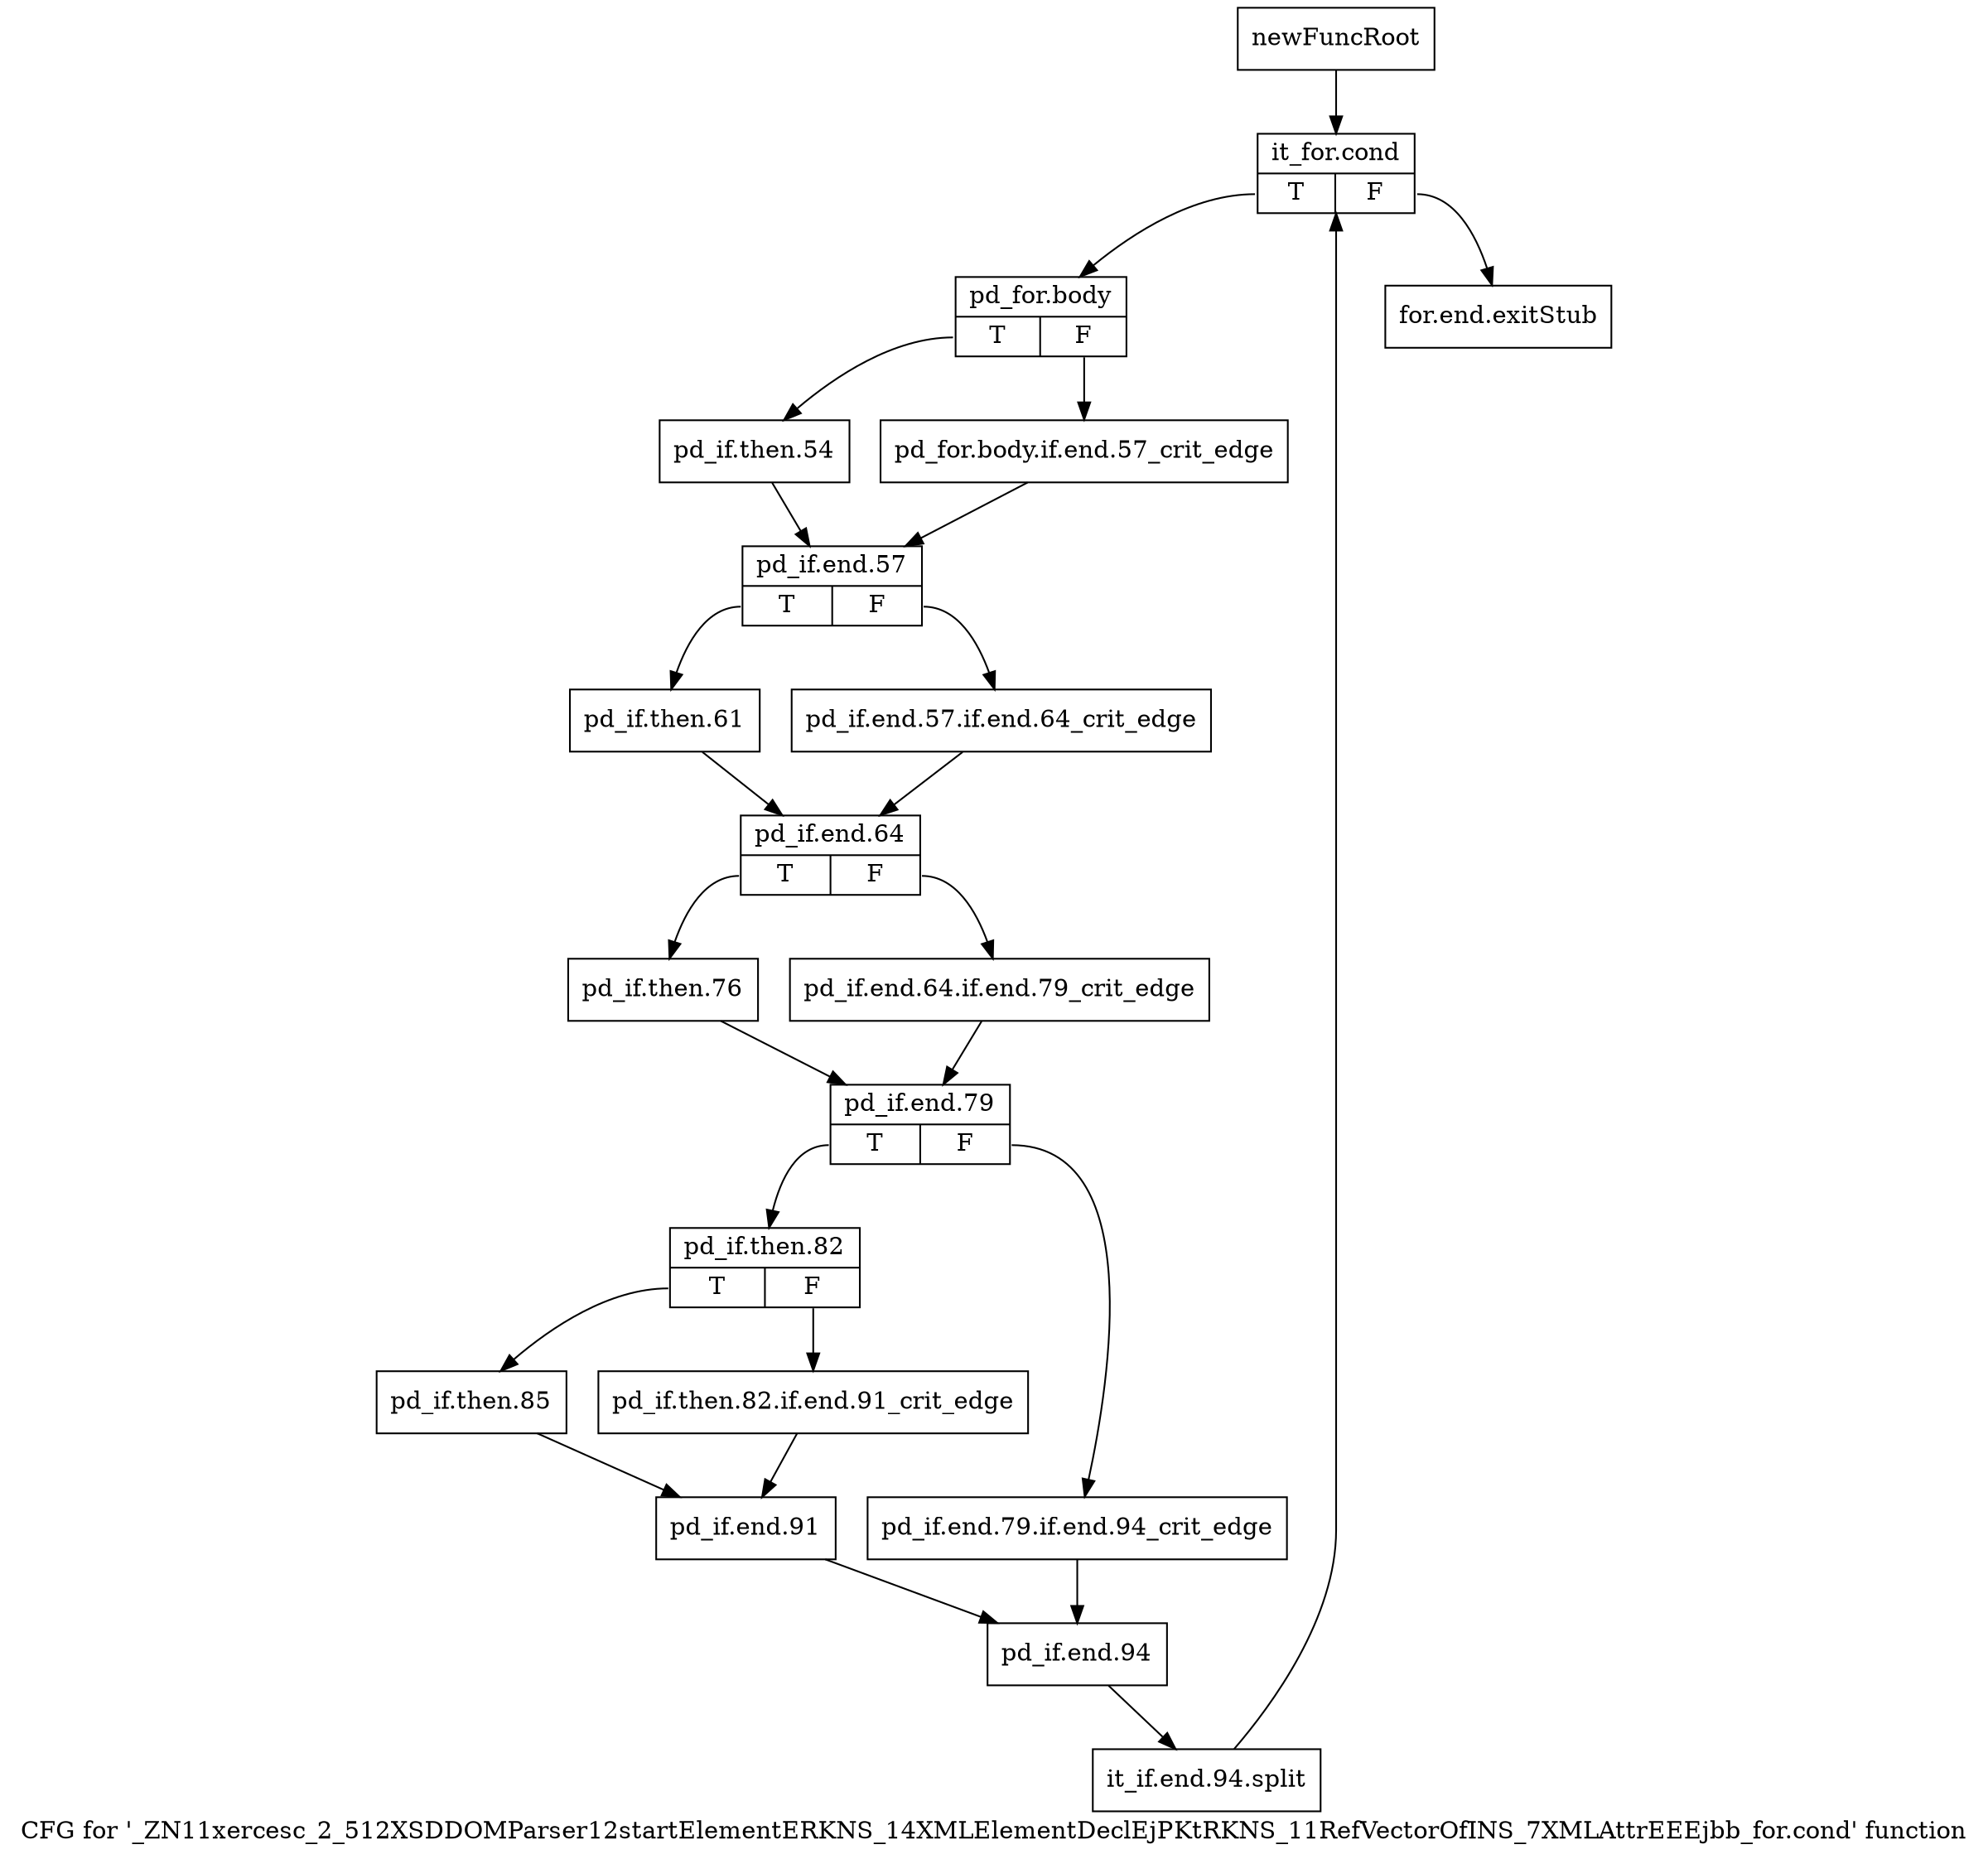 digraph "CFG for '_ZN11xercesc_2_512XSDDOMParser12startElementERKNS_14XMLElementDeclEjPKtRKNS_11RefVectorOfINS_7XMLAttrEEEjbb_for.cond' function" {
	label="CFG for '_ZN11xercesc_2_512XSDDOMParser12startElementERKNS_14XMLElementDeclEjPKtRKNS_11RefVectorOfINS_7XMLAttrEEEjbb_for.cond' function";

	Node0x9bd44f0 [shape=record,label="{newFuncRoot}"];
	Node0x9bd44f0 -> Node0x9be50c0;
	Node0x9be5070 [shape=record,label="{for.end.exitStub}"];
	Node0x9be50c0 [shape=record,label="{it_for.cond|{<s0>T|<s1>F}}"];
	Node0x9be50c0:s0 -> Node0x9be5110;
	Node0x9be50c0:s1 -> Node0x9be5070;
	Node0x9be5110 [shape=record,label="{pd_for.body|{<s0>T|<s1>F}}"];
	Node0x9be5110:s0 -> Node0x9be51b0;
	Node0x9be5110:s1 -> Node0x9be5160;
	Node0x9be5160 [shape=record,label="{pd_for.body.if.end.57_crit_edge}"];
	Node0x9be5160 -> Node0x9be5200;
	Node0x9be51b0 [shape=record,label="{pd_if.then.54}"];
	Node0x9be51b0 -> Node0x9be5200;
	Node0x9be5200 [shape=record,label="{pd_if.end.57|{<s0>T|<s1>F}}"];
	Node0x9be5200:s0 -> Node0x9be52a0;
	Node0x9be5200:s1 -> Node0x9be5250;
	Node0x9be5250 [shape=record,label="{pd_if.end.57.if.end.64_crit_edge}"];
	Node0x9be5250 -> Node0x9be52f0;
	Node0x9be52a0 [shape=record,label="{pd_if.then.61}"];
	Node0x9be52a0 -> Node0x9be52f0;
	Node0x9be52f0 [shape=record,label="{pd_if.end.64|{<s0>T|<s1>F}}"];
	Node0x9be52f0:s0 -> Node0x9be5390;
	Node0x9be52f0:s1 -> Node0x9be5340;
	Node0x9be5340 [shape=record,label="{pd_if.end.64.if.end.79_crit_edge}"];
	Node0x9be5340 -> Node0x9be53e0;
	Node0x9be5390 [shape=record,label="{pd_if.then.76}"];
	Node0x9be5390 -> Node0x9be53e0;
	Node0x9be53e0 [shape=record,label="{pd_if.end.79|{<s0>T|<s1>F}}"];
	Node0x9be53e0:s0 -> Node0x9be5480;
	Node0x9be53e0:s1 -> Node0x9be5430;
	Node0x9be5430 [shape=record,label="{pd_if.end.79.if.end.94_crit_edge}"];
	Node0x9be5430 -> Node0x9be55c0;
	Node0x9be5480 [shape=record,label="{pd_if.then.82|{<s0>T|<s1>F}}"];
	Node0x9be5480:s0 -> Node0x9be5520;
	Node0x9be5480:s1 -> Node0x9be54d0;
	Node0x9be54d0 [shape=record,label="{pd_if.then.82.if.end.91_crit_edge}"];
	Node0x9be54d0 -> Node0x9be5570;
	Node0x9be5520 [shape=record,label="{pd_if.then.85}"];
	Node0x9be5520 -> Node0x9be5570;
	Node0x9be5570 [shape=record,label="{pd_if.end.91}"];
	Node0x9be5570 -> Node0x9be55c0;
	Node0x9be55c0 [shape=record,label="{pd_if.end.94}"];
	Node0x9be55c0 -> Node0xcf8abc0;
	Node0xcf8abc0 [shape=record,label="{it_if.end.94.split}"];
	Node0xcf8abc0 -> Node0x9be50c0;
}
